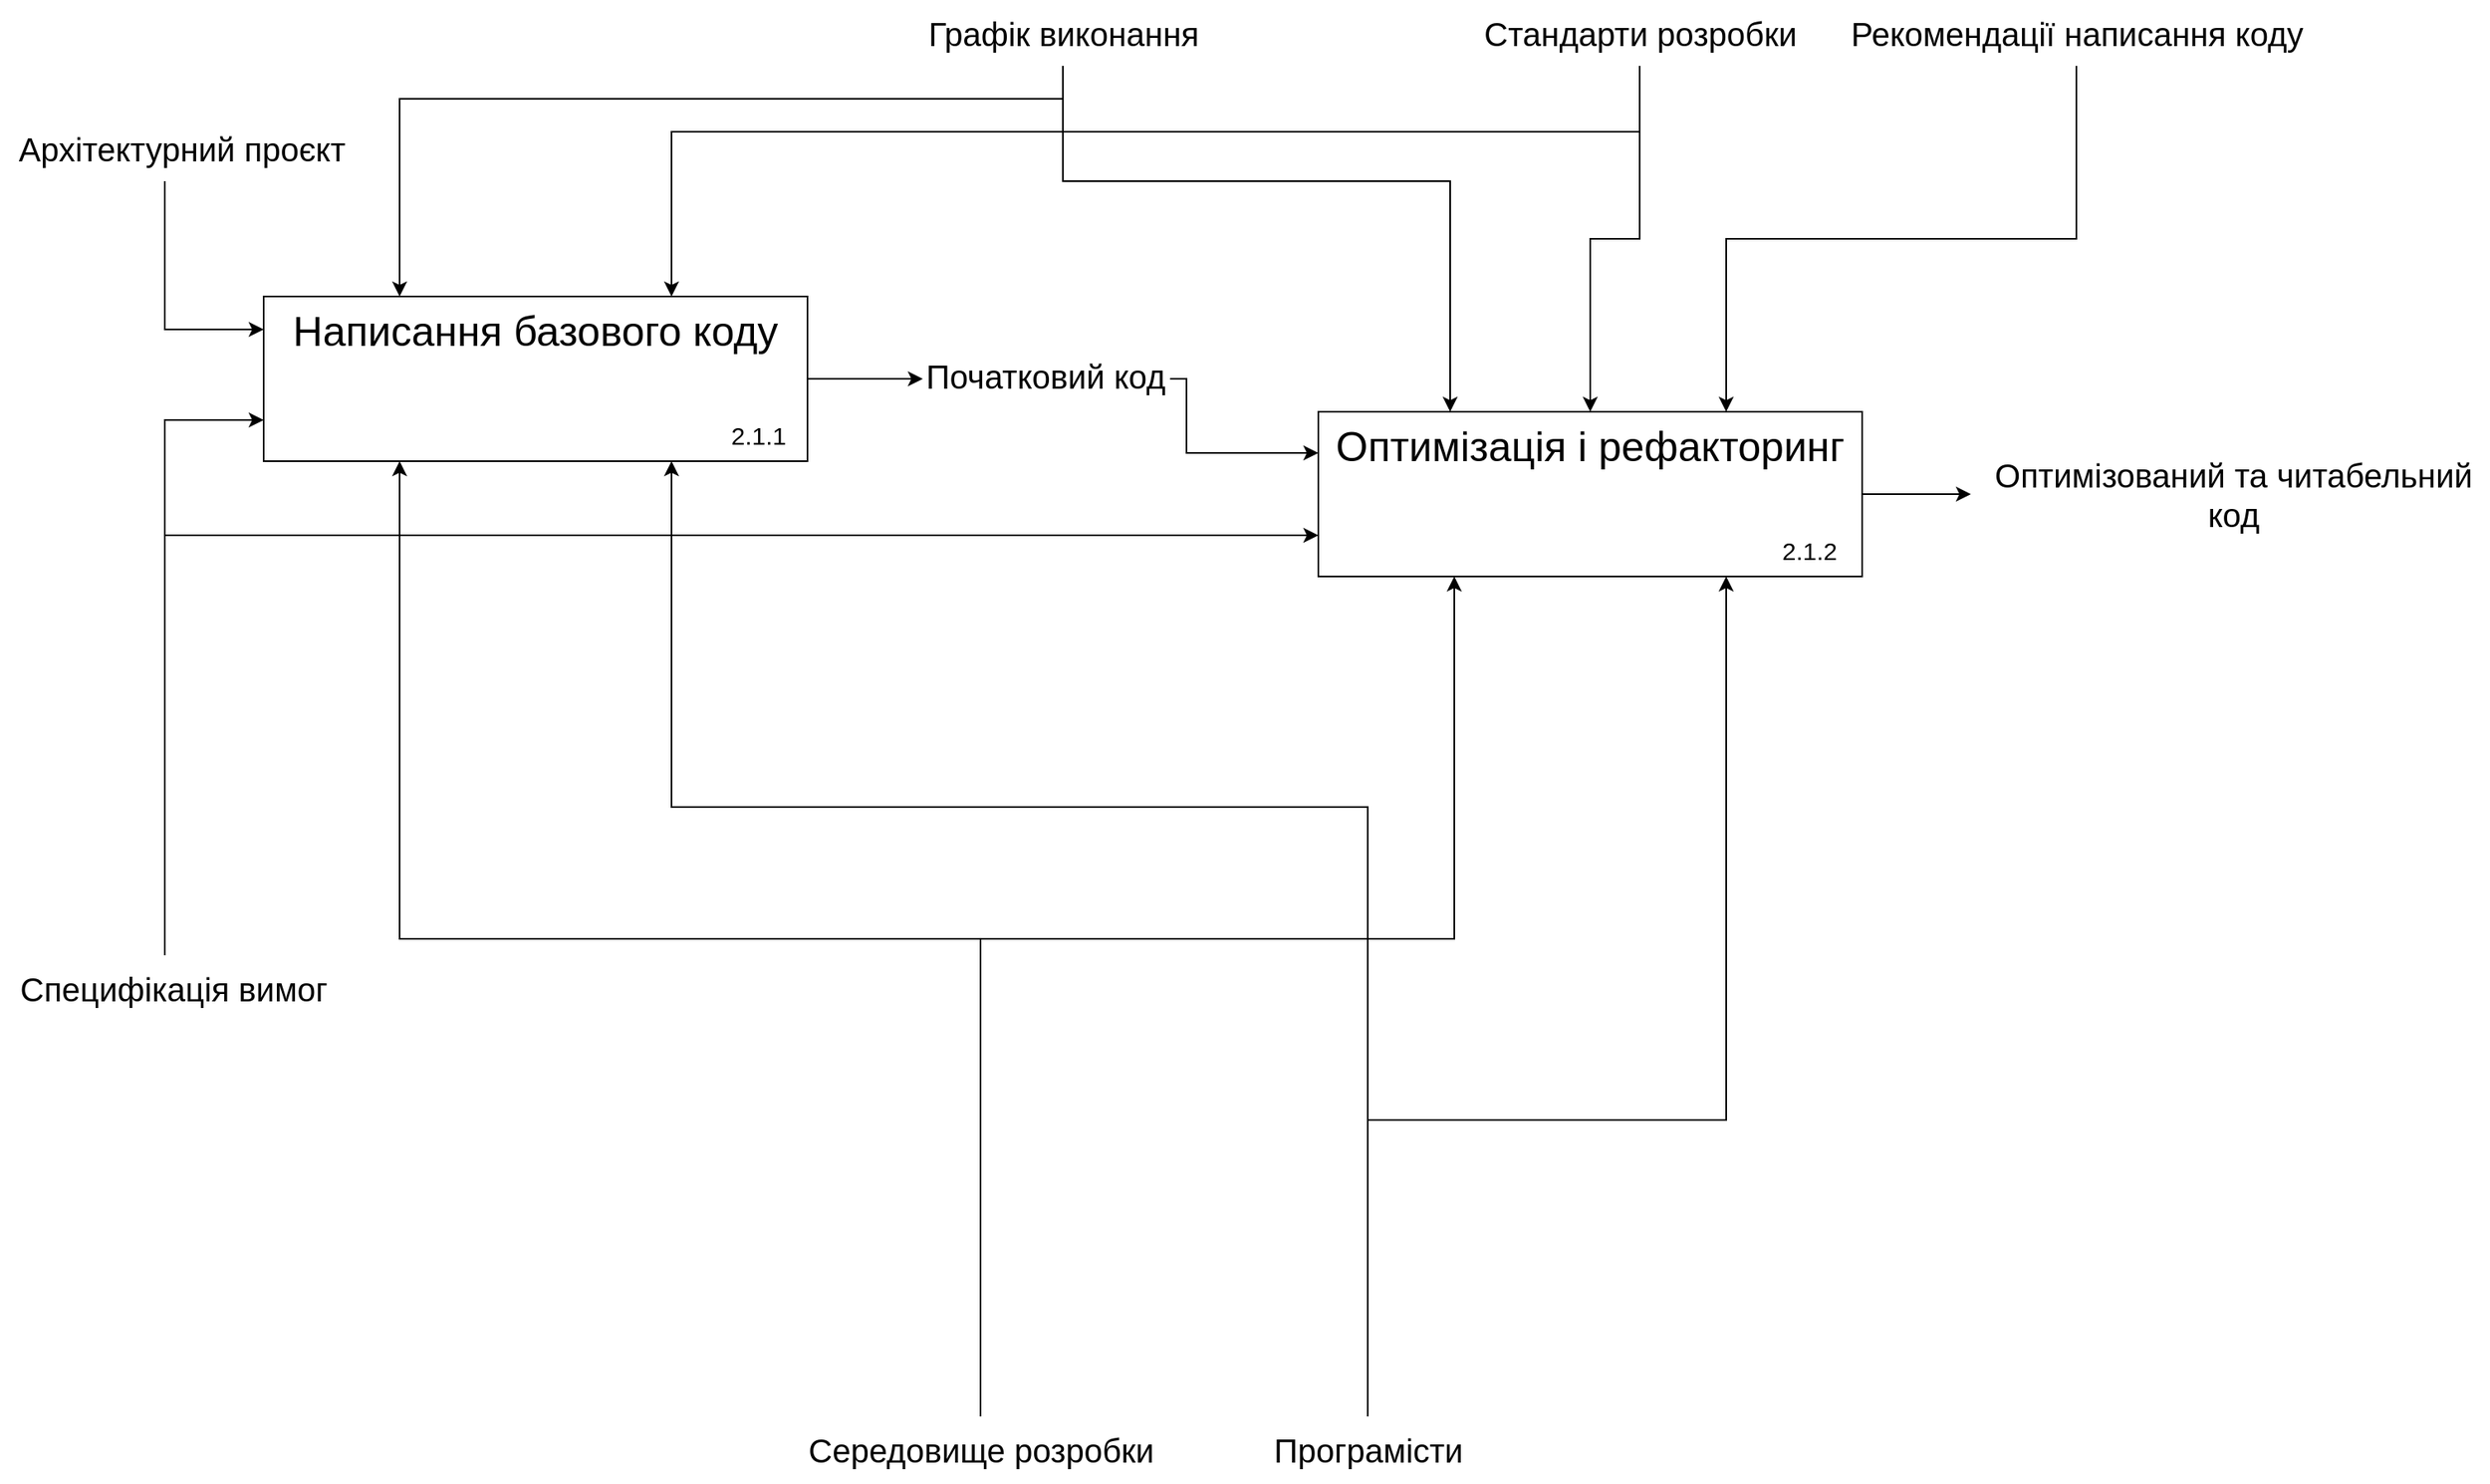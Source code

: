 <mxfile version="25.0.1">
  <diagram name="Страница — 1" id="VDGA9a0BaAJUwCVrKMF7">
    <mxGraphModel dx="791" dy="412" grid="1" gridSize="10" guides="1" tooltips="1" connect="1" arrows="1" fold="1" page="1" pageScale="1" pageWidth="1600" pageHeight="900" math="0" shadow="0">
      <root>
        <mxCell id="0" />
        <mxCell id="1" parent="0" />
        <mxCell id="vXO_sDRfpZIIBhfiPRbG-12" style="edgeStyle=orthogonalEdgeStyle;rounded=0;orthogonalLoop=1;jettySize=auto;html=1;entryX=0;entryY=0.5;entryDx=0;entryDy=0;endArrow=classic;endFill=1;" edge="1" parent="1" source="vXO_sDRfpZIIBhfiPRbG-1" target="vXO_sDRfpZIIBhfiPRbG-11">
          <mxGeometry relative="1" as="geometry" />
        </mxCell>
        <mxCell id="vXO_sDRfpZIIBhfiPRbG-1" value="&lt;font style=&quot;font-size: 25px;&quot;&gt;Написання базового коду&lt;br&gt;&lt;/font&gt;&lt;div&gt;&lt;div style=&quot;text-align: left;&quot;&gt;&lt;font style=&quot;font-size: 25px;&quot;&gt;&lt;br&gt;&lt;/font&gt;&lt;/div&gt;&lt;div style=&quot;text-align: left;&quot;&gt;&lt;span style=&quot;background-color: initial;&quot;&gt;&lt;font style=&quot;font-size: 25px;&quot;&gt;&amp;nbsp; &amp;nbsp; &amp;nbsp; &amp;nbsp; &amp;nbsp; &amp;nbsp; &amp;nbsp; &amp;nbsp; &amp;nbsp; &amp;nbsp; &amp;nbsp; &amp;nbsp; &amp;nbsp; &amp;nbsp; &amp;nbsp; &amp;nbsp; &amp;nbsp; &amp;nbsp; &amp;nbsp; &amp;nbsp;&lt;/font&gt;&lt;font style=&quot;font-size: 15px;&quot;&gt;2.1.1&lt;/font&gt;&lt;/span&gt;&lt;/div&gt;&lt;/div&gt;" style="rounded=0;whiteSpace=wrap;html=1;" vertex="1" parent="1">
          <mxGeometry x="160" y="180" width="330" height="100" as="geometry" />
        </mxCell>
        <mxCell id="vXO_sDRfpZIIBhfiPRbG-24" style="edgeStyle=orthogonalEdgeStyle;rounded=0;orthogonalLoop=1;jettySize=auto;html=1;entryX=0.75;entryY=1;entryDx=0;entryDy=0;" edge="1" parent="1" source="vXO_sDRfpZIIBhfiPRbG-2" target="vXO_sDRfpZIIBhfiPRbG-1">
          <mxGeometry relative="1" as="geometry">
            <Array as="points">
              <mxPoint x="830" y="490" />
              <mxPoint x="408" y="490" />
            </Array>
          </mxGeometry>
        </mxCell>
        <mxCell id="vXO_sDRfpZIIBhfiPRbG-25" style="edgeStyle=orthogonalEdgeStyle;rounded=0;orthogonalLoop=1;jettySize=auto;html=1;entryX=0.75;entryY=1;entryDx=0;entryDy=0;" edge="1" parent="1" source="vXO_sDRfpZIIBhfiPRbG-2" target="vXO_sDRfpZIIBhfiPRbG-9">
          <mxGeometry relative="1" as="geometry">
            <Array as="points">
              <mxPoint x="830" y="680" />
              <mxPoint x="1048" y="680" />
            </Array>
          </mxGeometry>
        </mxCell>
        <mxCell id="vXO_sDRfpZIIBhfiPRbG-2" value="&lt;font style=&quot;font-size: 20px;&quot;&gt;Програмісти&lt;/font&gt;" style="text;html=1;align=center;verticalAlign=middle;resizable=0;points=[];autosize=1;strokeColor=none;fillColor=none;" vertex="1" parent="1">
          <mxGeometry x="760" y="860" width="140" height="40" as="geometry" />
        </mxCell>
        <mxCell id="vXO_sDRfpZIIBhfiPRbG-5" style="edgeStyle=orthogonalEdgeStyle;rounded=0;orthogonalLoop=1;jettySize=auto;html=1;" edge="1" parent="1" source="vXO_sDRfpZIIBhfiPRbG-3">
          <mxGeometry relative="1" as="geometry">
            <mxPoint x="160" y="200" as="targetPoint" />
            <Array as="points">
              <mxPoint x="100" y="200" />
              <mxPoint x="160" y="200" />
            </Array>
          </mxGeometry>
        </mxCell>
        <mxCell id="vXO_sDRfpZIIBhfiPRbG-3" value="&lt;font style=&quot;font-size: 20px;&quot;&gt;Архітектурний проєкт&lt;/font&gt;" style="text;html=1;align=center;verticalAlign=middle;resizable=0;points=[];autosize=1;strokeColor=none;fillColor=none;" vertex="1" parent="1">
          <mxGeometry y="70" width="220" height="40" as="geometry" />
        </mxCell>
        <mxCell id="vXO_sDRfpZIIBhfiPRbG-6" style="edgeStyle=orthogonalEdgeStyle;rounded=0;orthogonalLoop=1;jettySize=auto;html=1;entryX=0;entryY=0.75;entryDx=0;entryDy=0;" edge="1" parent="1" source="vXO_sDRfpZIIBhfiPRbG-4" target="vXO_sDRfpZIIBhfiPRbG-1">
          <mxGeometry relative="1" as="geometry">
            <mxPoint x="140" y="210" as="targetPoint" />
            <Array as="points">
              <mxPoint x="100" y="255" />
            </Array>
          </mxGeometry>
        </mxCell>
        <mxCell id="vXO_sDRfpZIIBhfiPRbG-10" style="edgeStyle=orthogonalEdgeStyle;rounded=0;orthogonalLoop=1;jettySize=auto;html=1;entryX=0;entryY=0.75;entryDx=0;entryDy=0;" edge="1" parent="1" source="vXO_sDRfpZIIBhfiPRbG-4" target="vXO_sDRfpZIIBhfiPRbG-9">
          <mxGeometry relative="1" as="geometry">
            <Array as="points">
              <mxPoint x="100" y="325" />
            </Array>
          </mxGeometry>
        </mxCell>
        <mxCell id="vXO_sDRfpZIIBhfiPRbG-4" value="&lt;font style=&quot;font-size: 20px;&quot;&gt;Специфікація вимог&lt;/font&gt;" style="text;html=1;align=center;verticalAlign=middle;resizable=0;points=[];autosize=1;strokeColor=none;fillColor=none;" vertex="1" parent="1">
          <mxGeometry y="580" width="210" height="40" as="geometry" />
        </mxCell>
        <mxCell id="vXO_sDRfpZIIBhfiPRbG-22" style="edgeStyle=orthogonalEdgeStyle;rounded=0;orthogonalLoop=1;jettySize=auto;html=1;entryX=0.25;entryY=1;entryDx=0;entryDy=0;" edge="1" parent="1" source="vXO_sDRfpZIIBhfiPRbG-7" target="vXO_sDRfpZIIBhfiPRbG-1">
          <mxGeometry relative="1" as="geometry">
            <Array as="points">
              <mxPoint x="595" y="570" />
              <mxPoint x="242" y="570" />
            </Array>
          </mxGeometry>
        </mxCell>
        <mxCell id="vXO_sDRfpZIIBhfiPRbG-23" style="edgeStyle=orthogonalEdgeStyle;rounded=0;orthogonalLoop=1;jettySize=auto;html=1;entryX=0.25;entryY=1;entryDx=0;entryDy=0;" edge="1" parent="1" source="vXO_sDRfpZIIBhfiPRbG-7" target="vXO_sDRfpZIIBhfiPRbG-9">
          <mxGeometry relative="1" as="geometry">
            <Array as="points">
              <mxPoint x="595" y="570" />
              <mxPoint x="882" y="570" />
            </Array>
          </mxGeometry>
        </mxCell>
        <mxCell id="vXO_sDRfpZIIBhfiPRbG-7" value="&lt;font style=&quot;font-size: 20px;&quot;&gt;Середовище розробки&lt;/font&gt;" style="text;html=1;align=center;verticalAlign=middle;resizable=0;points=[];autosize=1;strokeColor=none;fillColor=none;" vertex="1" parent="1">
          <mxGeometry x="480" y="860" width="230" height="40" as="geometry" />
        </mxCell>
        <mxCell id="vXO_sDRfpZIIBhfiPRbG-9" value="&lt;font style=&quot;font-size: 25px;&quot;&gt;Оптимізація і рефакторинг&lt;br&gt;&lt;/font&gt;&lt;div&gt;&lt;div style=&quot;text-align: left;&quot;&gt;&lt;font style=&quot;font-size: 25px;&quot;&gt;&lt;br&gt;&lt;/font&gt;&lt;/div&gt;&lt;div style=&quot;text-align: left;&quot;&gt;&lt;span style=&quot;background-color: initial;&quot;&gt;&lt;font style=&quot;font-size: 25px;&quot;&gt;&amp;nbsp; &amp;nbsp; &amp;nbsp; &amp;nbsp; &amp;nbsp; &amp;nbsp; &amp;nbsp; &amp;nbsp; &amp;nbsp; &amp;nbsp; &amp;nbsp; &amp;nbsp; &amp;nbsp; &amp;nbsp; &amp;nbsp; &amp;nbsp; &amp;nbsp; &amp;nbsp; &amp;nbsp; &amp;nbsp;&lt;/font&gt;&lt;font style=&quot;font-size: 15px;&quot;&gt;2.1.2&lt;/font&gt;&lt;/span&gt;&lt;/div&gt;&lt;/div&gt;" style="rounded=0;whiteSpace=wrap;html=1;" vertex="1" parent="1">
          <mxGeometry x="800" y="250" width="330" height="100" as="geometry" />
        </mxCell>
        <mxCell id="vXO_sDRfpZIIBhfiPRbG-13" style="edgeStyle=orthogonalEdgeStyle;rounded=0;orthogonalLoop=1;jettySize=auto;html=1;entryX=0;entryY=0.25;entryDx=0;entryDy=0;" edge="1" parent="1" source="vXO_sDRfpZIIBhfiPRbG-11" target="vXO_sDRfpZIIBhfiPRbG-9">
          <mxGeometry relative="1" as="geometry">
            <Array as="points">
              <mxPoint x="720" y="230" />
              <mxPoint x="720" y="275" />
            </Array>
          </mxGeometry>
        </mxCell>
        <mxCell id="vXO_sDRfpZIIBhfiPRbG-11" value="&lt;font style=&quot;font-size: 20px;&quot;&gt;Початковий код&lt;/font&gt;" style="text;whiteSpace=wrap;html=1;" vertex="1" parent="1">
          <mxGeometry x="560" y="210" width="150" height="40" as="geometry" />
        </mxCell>
        <mxCell id="vXO_sDRfpZIIBhfiPRbG-18" style="edgeStyle=orthogonalEdgeStyle;rounded=0;orthogonalLoop=1;jettySize=auto;html=1;entryX=0.25;entryY=0;entryDx=0;entryDy=0;" edge="1" parent="1" source="vXO_sDRfpZIIBhfiPRbG-14" target="vXO_sDRfpZIIBhfiPRbG-1">
          <mxGeometry relative="1" as="geometry">
            <Array as="points">
              <mxPoint x="645" y="60" />
              <mxPoint x="243" y="60" />
            </Array>
          </mxGeometry>
        </mxCell>
        <mxCell id="vXO_sDRfpZIIBhfiPRbG-19" style="edgeStyle=orthogonalEdgeStyle;rounded=0;orthogonalLoop=1;jettySize=auto;html=1;" edge="1" parent="1" source="vXO_sDRfpZIIBhfiPRbG-14">
          <mxGeometry relative="1" as="geometry">
            <mxPoint x="880" y="250" as="targetPoint" />
            <Array as="points">
              <mxPoint x="645" y="110" />
              <mxPoint x="880" y="110" />
              <mxPoint x="880" y="250" />
            </Array>
          </mxGeometry>
        </mxCell>
        <mxCell id="vXO_sDRfpZIIBhfiPRbG-14" value="&lt;font style=&quot;font-size: 20px;&quot;&gt;Графік виконання&lt;/font&gt;" style="text;html=1;align=center;verticalAlign=middle;resizable=0;points=[];autosize=1;strokeColor=none;fillColor=none;" vertex="1" parent="1">
          <mxGeometry x="550" width="190" height="40" as="geometry" />
        </mxCell>
        <mxCell id="vXO_sDRfpZIIBhfiPRbG-20" style="edgeStyle=orthogonalEdgeStyle;rounded=0;orthogonalLoop=1;jettySize=auto;html=1;entryX=0.75;entryY=0;entryDx=0;entryDy=0;" edge="1" parent="1" source="vXO_sDRfpZIIBhfiPRbG-15" target="vXO_sDRfpZIIBhfiPRbG-1">
          <mxGeometry relative="1" as="geometry">
            <Array as="points">
              <mxPoint x="995" y="80" />
              <mxPoint x="408" y="80" />
            </Array>
          </mxGeometry>
        </mxCell>
        <mxCell id="vXO_sDRfpZIIBhfiPRbG-21" style="edgeStyle=orthogonalEdgeStyle;rounded=0;orthogonalLoop=1;jettySize=auto;html=1;entryX=0.5;entryY=0;entryDx=0;entryDy=0;" edge="1" parent="1" source="vXO_sDRfpZIIBhfiPRbG-15" target="vXO_sDRfpZIIBhfiPRbG-9">
          <mxGeometry relative="1" as="geometry">
            <Array as="points">
              <mxPoint x="995" y="145" />
              <mxPoint x="965" y="145" />
            </Array>
          </mxGeometry>
        </mxCell>
        <mxCell id="vXO_sDRfpZIIBhfiPRbG-15" value="&lt;font style=&quot;font-size: 20px;&quot;&gt;Стандарти розробки&lt;/font&gt;" style="text;html=1;align=center;verticalAlign=middle;resizable=0;points=[];autosize=1;strokeColor=none;fillColor=none;" vertex="1" parent="1">
          <mxGeometry x="890" width="210" height="40" as="geometry" />
        </mxCell>
        <mxCell id="vXO_sDRfpZIIBhfiPRbG-26" value="&lt;font style=&quot;font-size: 20px;&quot;&gt;Оптимізований та&amp;nbsp;&lt;/font&gt;&lt;span style=&quot;font-size: 20px; background-color: initial;&quot;&gt;читабельний&lt;/span&gt;&lt;div&gt;&lt;div&gt;&lt;font style=&quot;font-size: 20px;&quot;&gt;код&lt;/font&gt;&lt;/div&gt;&lt;/div&gt;" style="text;html=1;align=center;verticalAlign=middle;resizable=0;points=[];autosize=1;strokeColor=none;fillColor=none;" vertex="1" parent="1">
          <mxGeometry x="1200" y="270" width="310" height="60" as="geometry" />
        </mxCell>
        <mxCell id="vXO_sDRfpZIIBhfiPRbG-27" style="edgeStyle=orthogonalEdgeStyle;rounded=0;orthogonalLoop=1;jettySize=auto;html=1;" edge="1" parent="1" source="vXO_sDRfpZIIBhfiPRbG-9">
          <mxGeometry relative="1" as="geometry">
            <mxPoint x="1196" y="300" as="targetPoint" />
          </mxGeometry>
        </mxCell>
        <mxCell id="vXO_sDRfpZIIBhfiPRbG-29" style="edgeStyle=orthogonalEdgeStyle;rounded=0;orthogonalLoop=1;jettySize=auto;html=1;entryX=0.75;entryY=0;entryDx=0;entryDy=0;" edge="1" parent="1" source="vXO_sDRfpZIIBhfiPRbG-28" target="vXO_sDRfpZIIBhfiPRbG-9">
          <mxGeometry relative="1" as="geometry" />
        </mxCell>
        <mxCell id="vXO_sDRfpZIIBhfiPRbG-28" value="&lt;font style=&quot;font-size: 20px;&quot;&gt;Рекомендації написання коду&lt;/font&gt;" style="text;html=1;align=center;verticalAlign=middle;resizable=0;points=[];autosize=1;strokeColor=none;fillColor=none;" vertex="1" parent="1">
          <mxGeometry x="1110" width="300" height="40" as="geometry" />
        </mxCell>
      </root>
    </mxGraphModel>
  </diagram>
</mxfile>
